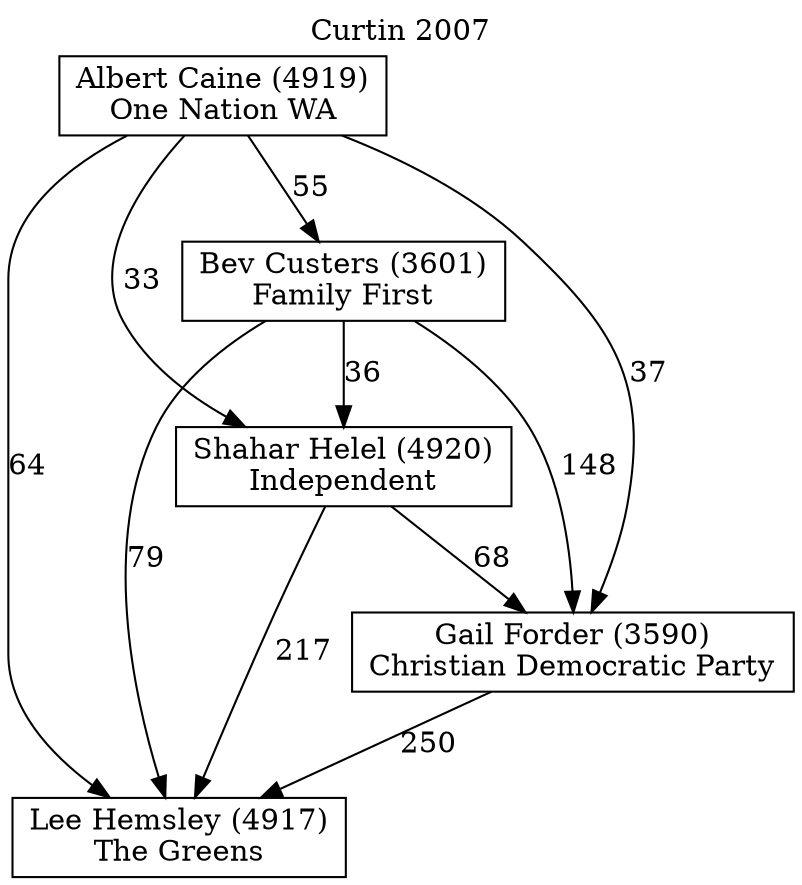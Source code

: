// House preference flow
digraph "Lee Hemsley (4917)_Curtin_2007" {
	graph [label="Curtin 2007" labelloc=t mclimit=10]
	node [shape=box]
	"Albert Caine (4919)" [label="Albert Caine (4919)
One Nation WA"]
	"Bev Custers (3601)" [label="Bev Custers (3601)
Family First"]
	"Gail Forder (3590)" [label="Gail Forder (3590)
Christian Democratic Party"]
	"Lee Hemsley (4917)" [label="Lee Hemsley (4917)
The Greens"]
	"Shahar Helel (4920)" [label="Shahar Helel (4920)
Independent"]
	"Albert Caine (4919)" -> "Bev Custers (3601)" [label=55]
	"Albert Caine (4919)" -> "Gail Forder (3590)" [label=37]
	"Albert Caine (4919)" -> "Lee Hemsley (4917)" [label=64]
	"Albert Caine (4919)" -> "Shahar Helel (4920)" [label=33]
	"Bev Custers (3601)" -> "Gail Forder (3590)" [label=148]
	"Bev Custers (3601)" -> "Lee Hemsley (4917)" [label=79]
	"Bev Custers (3601)" -> "Shahar Helel (4920)" [label=36]
	"Gail Forder (3590)" -> "Lee Hemsley (4917)" [label=250]
	"Shahar Helel (4920)" -> "Gail Forder (3590)" [label=68]
	"Shahar Helel (4920)" -> "Lee Hemsley (4917)" [label=217]
}

